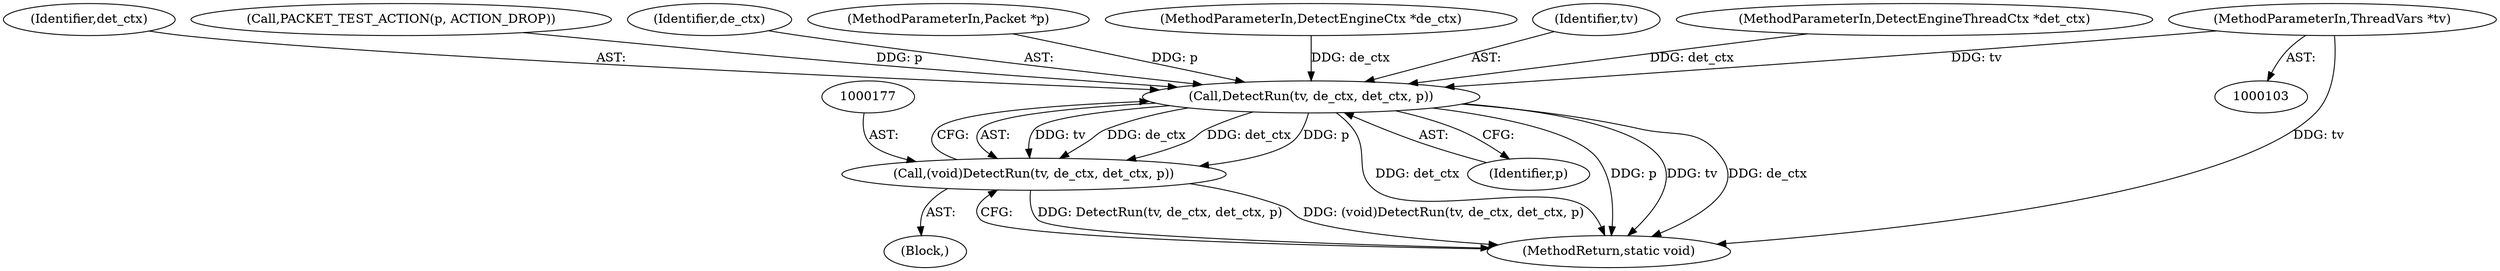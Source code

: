 digraph "0_suricata_e1ef57c848bbe4e567d5d4b66d346a742e3f77a1@pointer" {
"1000104" [label="(MethodParameterIn,ThreadVars *tv)"];
"1000178" [label="(Call,DetectRun(tv, de_ctx, det_ctx, p))"];
"1000176" [label="(Call,(void)DetectRun(tv, de_ctx, det_ctx, p))"];
"1000183" [label="(MethodReturn,static void)"];
"1000181" [label="(Identifier,det_ctx)"];
"1000116" [label="(Call,PACKET_TEST_ACTION(p, ACTION_DROP))"];
"1000180" [label="(Identifier,de_ctx)"];
"1000107" [label="(MethodParameterIn,Packet *p)"];
"1000108" [label="(Block,)"];
"1000104" [label="(MethodParameterIn,ThreadVars *tv)"];
"1000105" [label="(MethodParameterIn,DetectEngineCtx *de_ctx)"];
"1000182" [label="(Identifier,p)"];
"1000179" [label="(Identifier,tv)"];
"1000106" [label="(MethodParameterIn,DetectEngineThreadCtx *det_ctx)"];
"1000178" [label="(Call,DetectRun(tv, de_ctx, det_ctx, p))"];
"1000176" [label="(Call,(void)DetectRun(tv, de_ctx, det_ctx, p))"];
"1000104" -> "1000103"  [label="AST: "];
"1000104" -> "1000183"  [label="DDG: tv"];
"1000104" -> "1000178"  [label="DDG: tv"];
"1000178" -> "1000176"  [label="AST: "];
"1000178" -> "1000182"  [label="CFG: "];
"1000179" -> "1000178"  [label="AST: "];
"1000180" -> "1000178"  [label="AST: "];
"1000181" -> "1000178"  [label="AST: "];
"1000182" -> "1000178"  [label="AST: "];
"1000176" -> "1000178"  [label="CFG: "];
"1000178" -> "1000183"  [label="DDG: det_ctx"];
"1000178" -> "1000183"  [label="DDG: p"];
"1000178" -> "1000183"  [label="DDG: tv"];
"1000178" -> "1000183"  [label="DDG: de_ctx"];
"1000178" -> "1000176"  [label="DDG: tv"];
"1000178" -> "1000176"  [label="DDG: de_ctx"];
"1000178" -> "1000176"  [label="DDG: det_ctx"];
"1000178" -> "1000176"  [label="DDG: p"];
"1000105" -> "1000178"  [label="DDG: de_ctx"];
"1000106" -> "1000178"  [label="DDG: det_ctx"];
"1000116" -> "1000178"  [label="DDG: p"];
"1000107" -> "1000178"  [label="DDG: p"];
"1000176" -> "1000108"  [label="AST: "];
"1000177" -> "1000176"  [label="AST: "];
"1000183" -> "1000176"  [label="CFG: "];
"1000176" -> "1000183"  [label="DDG: DetectRun(tv, de_ctx, det_ctx, p)"];
"1000176" -> "1000183"  [label="DDG: (void)DetectRun(tv, de_ctx, det_ctx, p)"];
}
